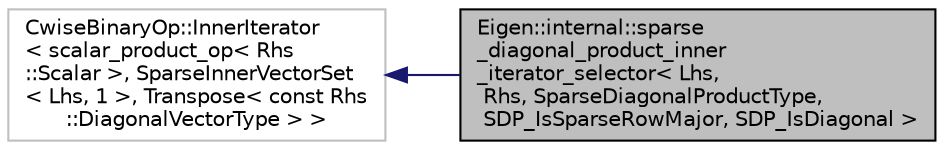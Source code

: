 digraph "Eigen::internal::sparse_diagonal_product_inner_iterator_selector&lt; Lhs, Rhs, SparseDiagonalProductType, SDP_IsSparseRowMajor, SDP_IsDiagonal &gt;"
{
  edge [fontname="Helvetica",fontsize="10",labelfontname="Helvetica",labelfontsize="10"];
  node [fontname="Helvetica",fontsize="10",shape=record];
  rankdir="LR";
  Node1 [label="Eigen::internal::sparse\l_diagonal_product_inner\l_iterator_selector\< Lhs,\l Rhs, SparseDiagonalProductType,\l SDP_IsSparseRowMajor, SDP_IsDiagonal \>",height=0.2,width=0.4,color="black", fillcolor="grey75", style="filled" fontcolor="black"];
  Node2 -> Node1 [dir="back",color="midnightblue",fontsize="10",style="solid",fontname="Helvetica"];
  Node2 [label="CwiseBinaryOp::InnerIterator\l\< scalar_product_op\< Rhs\l::Scalar \>, SparseInnerVectorSet\l\< Lhs, 1 \>, Transpose\< const Rhs\l::DiagonalVectorType \> \>",height=0.2,width=0.4,color="grey75", fillcolor="white", style="filled"];
}
